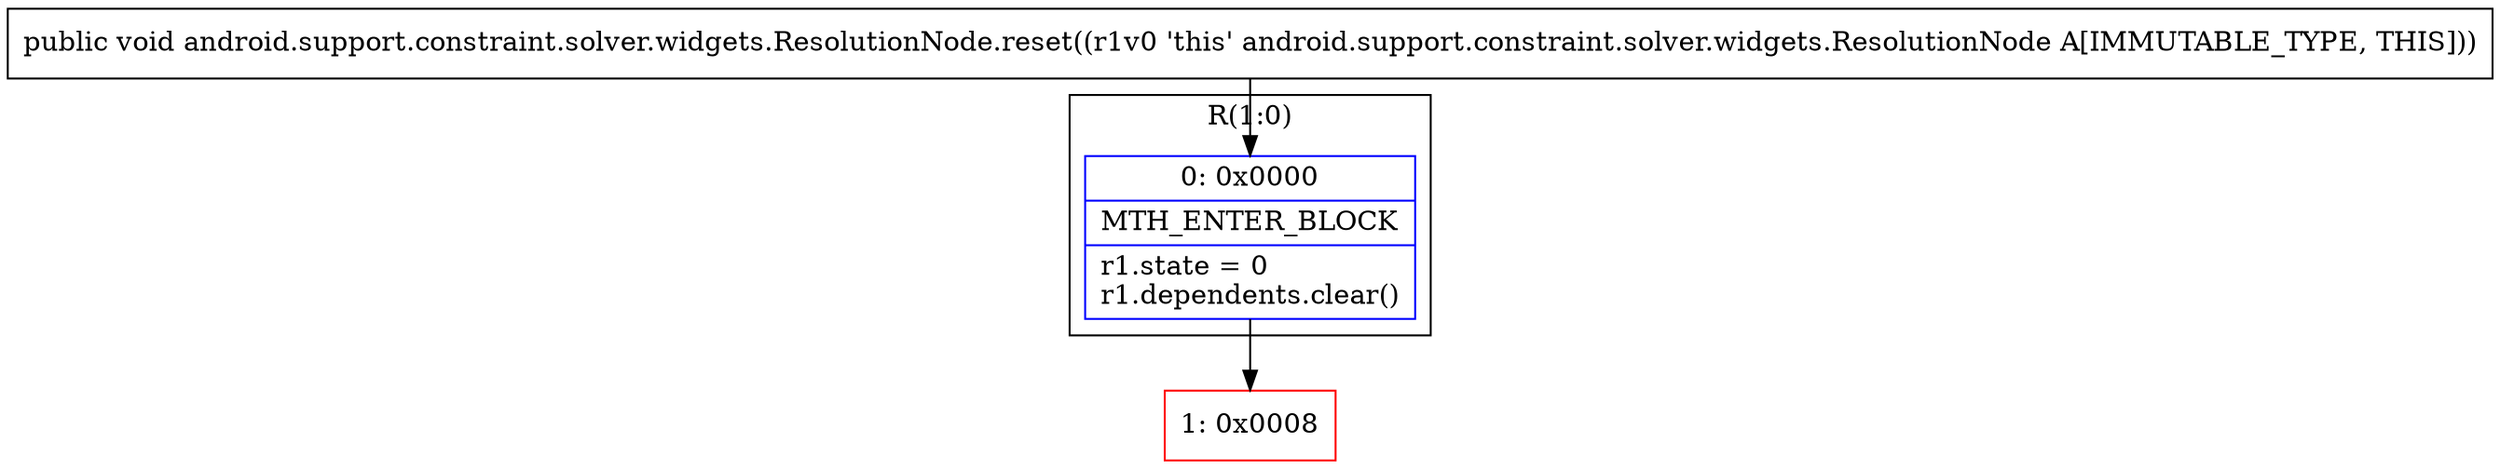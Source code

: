 digraph "CFG forandroid.support.constraint.solver.widgets.ResolutionNode.reset()V" {
subgraph cluster_Region_1212364678 {
label = "R(1:0)";
node [shape=record,color=blue];
Node_0 [shape=record,label="{0\:\ 0x0000|MTH_ENTER_BLOCK\l|r1.state = 0\lr1.dependents.clear()\l}"];
}
Node_1 [shape=record,color=red,label="{1\:\ 0x0008}"];
MethodNode[shape=record,label="{public void android.support.constraint.solver.widgets.ResolutionNode.reset((r1v0 'this' android.support.constraint.solver.widgets.ResolutionNode A[IMMUTABLE_TYPE, THIS])) }"];
MethodNode -> Node_0;
Node_0 -> Node_1;
}

